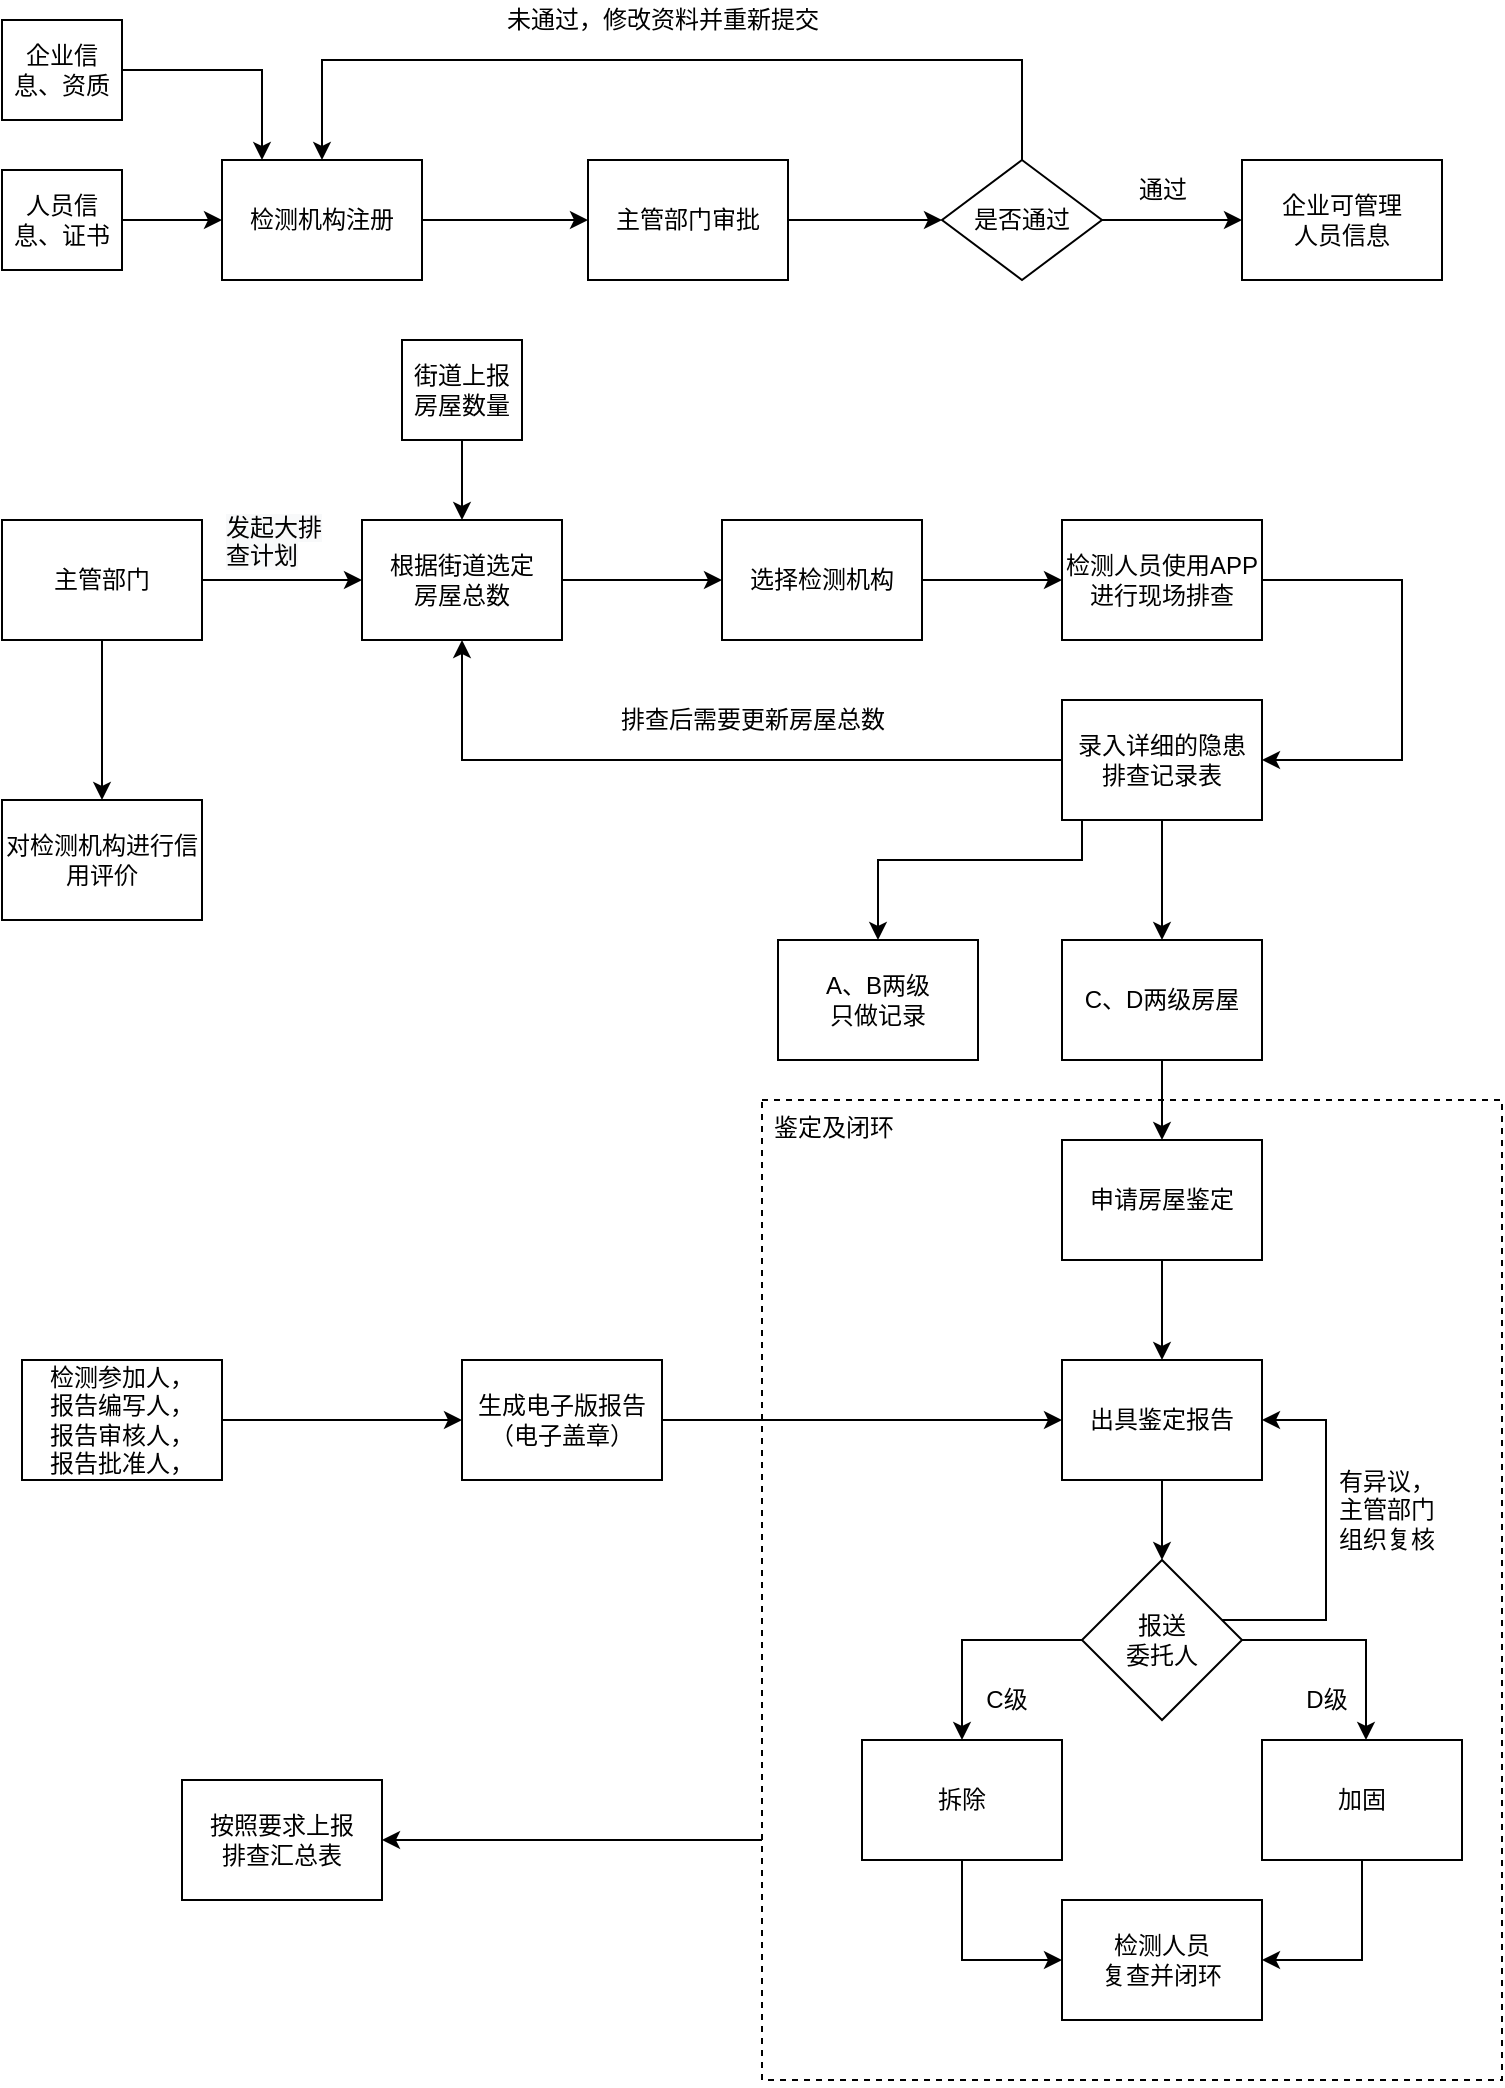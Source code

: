 <mxfile version="18.0.8" type="github">
  <diagram id="qpHJCxcwcaYMZpSIbfGM" name="Page-1">
    <mxGraphModel dx="922" dy="806" grid="1" gridSize="10" guides="1" tooltips="1" connect="1" arrows="1" fold="1" page="1" pageScale="1" pageWidth="827" pageHeight="1169" math="0" shadow="0">
      <root>
        <mxCell id="0" />
        <mxCell id="1" parent="0" />
        <mxCell id="12VAQ8Nin5VYsXPCudkx-8" value="" style="edgeStyle=orthogonalEdgeStyle;rounded=0;orthogonalLoop=1;jettySize=auto;html=1;" edge="1" parent="1" source="12VAQ8Nin5VYsXPCudkx-1" target="12VAQ8Nin5VYsXPCudkx-6">
          <mxGeometry relative="1" as="geometry" />
        </mxCell>
        <mxCell id="12VAQ8Nin5VYsXPCudkx-1" value="检测机构注册" style="rounded=0;whiteSpace=wrap;html=1;" vertex="1" parent="1">
          <mxGeometry x="160" y="150" width="100" height="60" as="geometry" />
        </mxCell>
        <mxCell id="12VAQ8Nin5VYsXPCudkx-3" style="edgeStyle=orthogonalEdgeStyle;rounded=0;orthogonalLoop=1;jettySize=auto;html=1;" edge="1" parent="1" source="12VAQ8Nin5VYsXPCudkx-2" target="12VAQ8Nin5VYsXPCudkx-1">
          <mxGeometry relative="1" as="geometry">
            <Array as="points">
              <mxPoint x="180" y="105" />
            </Array>
          </mxGeometry>
        </mxCell>
        <mxCell id="12VAQ8Nin5VYsXPCudkx-2" value="企业信息、资质" style="rounded=0;whiteSpace=wrap;html=1;" vertex="1" parent="1">
          <mxGeometry x="50" y="80" width="60" height="50" as="geometry" />
        </mxCell>
        <mxCell id="12VAQ8Nin5VYsXPCudkx-5" value="" style="edgeStyle=orthogonalEdgeStyle;rounded=0;orthogonalLoop=1;jettySize=auto;html=1;" edge="1" parent="1" source="12VAQ8Nin5VYsXPCudkx-4" target="12VAQ8Nin5VYsXPCudkx-1">
          <mxGeometry relative="1" as="geometry" />
        </mxCell>
        <mxCell id="12VAQ8Nin5VYsXPCudkx-4" value="人员信息、证书" style="rounded=0;whiteSpace=wrap;html=1;" vertex="1" parent="1">
          <mxGeometry x="50" y="155" width="60" height="50" as="geometry" />
        </mxCell>
        <mxCell id="12VAQ8Nin5VYsXPCudkx-9" value="" style="edgeStyle=orthogonalEdgeStyle;rounded=0;orthogonalLoop=1;jettySize=auto;html=1;" edge="1" parent="1" source="12VAQ8Nin5VYsXPCudkx-6" target="12VAQ8Nin5VYsXPCudkx-7">
          <mxGeometry relative="1" as="geometry" />
        </mxCell>
        <mxCell id="12VAQ8Nin5VYsXPCudkx-6" value="主管部门审批" style="rounded=0;whiteSpace=wrap;html=1;" vertex="1" parent="1">
          <mxGeometry x="343" y="150" width="100" height="60" as="geometry" />
        </mxCell>
        <mxCell id="12VAQ8Nin5VYsXPCudkx-10" style="edgeStyle=orthogonalEdgeStyle;rounded=0;orthogonalLoop=1;jettySize=auto;html=1;entryX=0.5;entryY=0;entryDx=0;entryDy=0;" edge="1" parent="1" source="12VAQ8Nin5VYsXPCudkx-7" target="12VAQ8Nin5VYsXPCudkx-1">
          <mxGeometry relative="1" as="geometry">
            <Array as="points">
              <mxPoint x="560" y="100" />
              <mxPoint x="210" y="100" />
            </Array>
          </mxGeometry>
        </mxCell>
        <mxCell id="12VAQ8Nin5VYsXPCudkx-13" value="" style="edgeStyle=orthogonalEdgeStyle;rounded=0;orthogonalLoop=1;jettySize=auto;html=1;" edge="1" parent="1" source="12VAQ8Nin5VYsXPCudkx-7" target="12VAQ8Nin5VYsXPCudkx-12">
          <mxGeometry relative="1" as="geometry" />
        </mxCell>
        <mxCell id="12VAQ8Nin5VYsXPCudkx-7" value="是否通过" style="rhombus;whiteSpace=wrap;html=1;" vertex="1" parent="1">
          <mxGeometry x="520" y="150" width="80" height="60" as="geometry" />
        </mxCell>
        <mxCell id="12VAQ8Nin5VYsXPCudkx-11" value="未通过，修改资料并重新提交" style="text;html=1;resizable=0;autosize=1;align=center;verticalAlign=middle;points=[];fillColor=none;strokeColor=none;rounded=0;" vertex="1" parent="1">
          <mxGeometry x="295" y="70" width="170" height="20" as="geometry" />
        </mxCell>
        <mxCell id="12VAQ8Nin5VYsXPCudkx-12" value="企业可管理&lt;br&gt;人员信息" style="rounded=0;whiteSpace=wrap;html=1;" vertex="1" parent="1">
          <mxGeometry x="670" y="150" width="100" height="60" as="geometry" />
        </mxCell>
        <mxCell id="12VAQ8Nin5VYsXPCudkx-14" value="通过" style="text;html=1;resizable=0;autosize=1;align=center;verticalAlign=middle;points=[];fillColor=none;strokeColor=none;rounded=0;" vertex="1" parent="1">
          <mxGeometry x="610" y="155" width="40" height="20" as="geometry" />
        </mxCell>
        <mxCell id="12VAQ8Nin5VYsXPCudkx-19" value="" style="edgeStyle=orthogonalEdgeStyle;rounded=0;orthogonalLoop=1;jettySize=auto;html=1;" edge="1" parent="1" source="12VAQ8Nin5VYsXPCudkx-15" target="12VAQ8Nin5VYsXPCudkx-16">
          <mxGeometry relative="1" as="geometry" />
        </mxCell>
        <mxCell id="12VAQ8Nin5VYsXPCudkx-67" value="" style="edgeStyle=orthogonalEdgeStyle;rounded=0;orthogonalLoop=1;jettySize=auto;html=1;" edge="1" parent="1" source="12VAQ8Nin5VYsXPCudkx-15" target="12VAQ8Nin5VYsXPCudkx-66">
          <mxGeometry relative="1" as="geometry" />
        </mxCell>
        <mxCell id="12VAQ8Nin5VYsXPCudkx-15" value="主管部门" style="rounded=0;whiteSpace=wrap;html=1;" vertex="1" parent="1">
          <mxGeometry x="50" y="330" width="100" height="60" as="geometry" />
        </mxCell>
        <mxCell id="12VAQ8Nin5VYsXPCudkx-21" value="" style="edgeStyle=orthogonalEdgeStyle;rounded=0;orthogonalLoop=1;jettySize=auto;html=1;" edge="1" parent="1" source="12VAQ8Nin5VYsXPCudkx-16" target="12VAQ8Nin5VYsXPCudkx-20">
          <mxGeometry relative="1" as="geometry" />
        </mxCell>
        <mxCell id="12VAQ8Nin5VYsXPCudkx-16" value="根据街道选定&lt;br&gt;房屋总数" style="rounded=0;whiteSpace=wrap;html=1;" vertex="1" parent="1">
          <mxGeometry x="230" y="330" width="100" height="60" as="geometry" />
        </mxCell>
        <mxCell id="12VAQ8Nin5VYsXPCudkx-18" value="" style="edgeStyle=orthogonalEdgeStyle;rounded=0;orthogonalLoop=1;jettySize=auto;html=1;" edge="1" parent="1" source="12VAQ8Nin5VYsXPCudkx-17" target="12VAQ8Nin5VYsXPCudkx-16">
          <mxGeometry relative="1" as="geometry" />
        </mxCell>
        <mxCell id="12VAQ8Nin5VYsXPCudkx-17" value="街道上报房屋数量" style="rounded=0;whiteSpace=wrap;html=1;" vertex="1" parent="1">
          <mxGeometry x="250" y="240" width="60" height="50" as="geometry" />
        </mxCell>
        <mxCell id="12VAQ8Nin5VYsXPCudkx-23" value="" style="edgeStyle=orthogonalEdgeStyle;rounded=0;orthogonalLoop=1;jettySize=auto;html=1;" edge="1" parent="1" source="12VAQ8Nin5VYsXPCudkx-20" target="12VAQ8Nin5VYsXPCudkx-22">
          <mxGeometry relative="1" as="geometry" />
        </mxCell>
        <mxCell id="12VAQ8Nin5VYsXPCudkx-20" value="选择检测机构" style="rounded=0;whiteSpace=wrap;html=1;" vertex="1" parent="1">
          <mxGeometry x="410" y="330" width="100" height="60" as="geometry" />
        </mxCell>
        <mxCell id="12VAQ8Nin5VYsXPCudkx-25" style="edgeStyle=orthogonalEdgeStyle;rounded=0;orthogonalLoop=1;jettySize=auto;html=1;" edge="1" parent="1" source="12VAQ8Nin5VYsXPCudkx-22" target="12VAQ8Nin5VYsXPCudkx-24">
          <mxGeometry relative="1" as="geometry">
            <Array as="points">
              <mxPoint x="750" y="360" />
            </Array>
          </mxGeometry>
        </mxCell>
        <mxCell id="12VAQ8Nin5VYsXPCudkx-22" value="检测人员使用APP进行现场排查" style="rounded=0;whiteSpace=wrap;html=1;" vertex="1" parent="1">
          <mxGeometry x="580" y="330" width="100" height="60" as="geometry" />
        </mxCell>
        <mxCell id="12VAQ8Nin5VYsXPCudkx-78" style="edgeStyle=orthogonalEdgeStyle;rounded=0;orthogonalLoop=1;jettySize=auto;html=1;entryX=0.5;entryY=0;entryDx=0;entryDy=0;" edge="1" parent="1" source="12VAQ8Nin5VYsXPCudkx-24" target="12VAQ8Nin5VYsXPCudkx-28">
          <mxGeometry relative="1" as="geometry">
            <Array as="points">
              <mxPoint x="590" y="500" />
              <mxPoint x="488" y="500" />
            </Array>
          </mxGeometry>
        </mxCell>
        <mxCell id="12VAQ8Nin5VYsXPCudkx-79" value="" style="edgeStyle=orthogonalEdgeStyle;rounded=0;orthogonalLoop=1;jettySize=auto;html=1;" edge="1" parent="1" source="12VAQ8Nin5VYsXPCudkx-24" target="12VAQ8Nin5VYsXPCudkx-30">
          <mxGeometry relative="1" as="geometry" />
        </mxCell>
        <mxCell id="12VAQ8Nin5VYsXPCudkx-85" style="edgeStyle=orthogonalEdgeStyle;rounded=0;orthogonalLoop=1;jettySize=auto;html=1;entryX=0.5;entryY=1;entryDx=0;entryDy=0;" edge="1" parent="1" source="12VAQ8Nin5VYsXPCudkx-24" target="12VAQ8Nin5VYsXPCudkx-16">
          <mxGeometry relative="1" as="geometry" />
        </mxCell>
        <mxCell id="12VAQ8Nin5VYsXPCudkx-24" value="录入详细的隐患&lt;br&gt;排查记录表" style="rounded=0;whiteSpace=wrap;html=1;" vertex="1" parent="1">
          <mxGeometry x="580" y="420" width="100" height="60" as="geometry" />
        </mxCell>
        <mxCell id="12VAQ8Nin5VYsXPCudkx-28" value="A、B两级&lt;br&gt;只做记录" style="rounded=0;whiteSpace=wrap;html=1;" vertex="1" parent="1">
          <mxGeometry x="438" y="540" width="100" height="60" as="geometry" />
        </mxCell>
        <mxCell id="12VAQ8Nin5VYsXPCudkx-83" value="" style="edgeStyle=orthogonalEdgeStyle;rounded=0;orthogonalLoop=1;jettySize=auto;html=1;" edge="1" parent="1" source="12VAQ8Nin5VYsXPCudkx-30" target="12VAQ8Nin5VYsXPCudkx-82">
          <mxGeometry relative="1" as="geometry" />
        </mxCell>
        <mxCell id="12VAQ8Nin5VYsXPCudkx-30" value="C、D两级房屋" style="rounded=0;whiteSpace=wrap;html=1;" vertex="1" parent="1">
          <mxGeometry x="580" y="540" width="100" height="60" as="geometry" />
        </mxCell>
        <mxCell id="12VAQ8Nin5VYsXPCudkx-58" value="" style="edgeStyle=orthogonalEdgeStyle;rounded=0;orthogonalLoop=1;jettySize=auto;html=1;" edge="1" parent="1" source="12VAQ8Nin5VYsXPCudkx-32" target="12VAQ8Nin5VYsXPCudkx-57">
          <mxGeometry relative="1" as="geometry" />
        </mxCell>
        <mxCell id="12VAQ8Nin5VYsXPCudkx-32" value="出具鉴定报告" style="rounded=0;whiteSpace=wrap;html=1;" vertex="1" parent="1">
          <mxGeometry x="580" y="750" width="100" height="60" as="geometry" />
        </mxCell>
        <mxCell id="12VAQ8Nin5VYsXPCudkx-53" style="edgeStyle=orthogonalEdgeStyle;rounded=0;orthogonalLoop=1;jettySize=auto;html=1;entryX=0;entryY=0.5;entryDx=0;entryDy=0;" edge="1" parent="1" source="12VAQ8Nin5VYsXPCudkx-34" target="12VAQ8Nin5VYsXPCudkx-41">
          <mxGeometry relative="1" as="geometry" />
        </mxCell>
        <mxCell id="12VAQ8Nin5VYsXPCudkx-34" value="拆除" style="rounded=0;whiteSpace=wrap;html=1;" vertex="1" parent="1">
          <mxGeometry x="480" y="940" width="100" height="60" as="geometry" />
        </mxCell>
        <mxCell id="12VAQ8Nin5VYsXPCudkx-52" style="edgeStyle=orthogonalEdgeStyle;rounded=0;orthogonalLoop=1;jettySize=auto;html=1;entryX=1;entryY=0.5;entryDx=0;entryDy=0;" edge="1" parent="1" source="12VAQ8Nin5VYsXPCudkx-37" target="12VAQ8Nin5VYsXPCudkx-41">
          <mxGeometry relative="1" as="geometry" />
        </mxCell>
        <mxCell id="12VAQ8Nin5VYsXPCudkx-37" value="加固" style="rounded=0;whiteSpace=wrap;html=1;" vertex="1" parent="1">
          <mxGeometry x="680" y="940" width="100" height="60" as="geometry" />
        </mxCell>
        <mxCell id="12VAQ8Nin5VYsXPCudkx-39" value="C级" style="text;html=1;resizable=0;autosize=1;align=center;verticalAlign=middle;points=[];fillColor=none;strokeColor=none;rounded=0;" vertex="1" parent="1">
          <mxGeometry x="532" y="910" width="40" height="20" as="geometry" />
        </mxCell>
        <mxCell id="12VAQ8Nin5VYsXPCudkx-40" value="D级" style="text;html=1;resizable=0;autosize=1;align=center;verticalAlign=middle;points=[];fillColor=none;strokeColor=none;rounded=0;" vertex="1" parent="1">
          <mxGeometry x="692" y="910" width="40" height="20" as="geometry" />
        </mxCell>
        <mxCell id="12VAQ8Nin5VYsXPCudkx-41" value="检测人员&lt;br&gt;复查并闭环" style="rounded=0;whiteSpace=wrap;html=1;" vertex="1" parent="1">
          <mxGeometry x="580" y="1020" width="100" height="60" as="geometry" />
        </mxCell>
        <mxCell id="12VAQ8Nin5VYsXPCudkx-45" value="排查后需要更新房屋总数" style="text;html=1;resizable=0;autosize=1;align=center;verticalAlign=middle;points=[];fillColor=none;strokeColor=none;rounded=0;rotation=0;" vertex="1" parent="1">
          <mxGeometry x="350" y="420" width="150" height="20" as="geometry" />
        </mxCell>
        <mxCell id="12VAQ8Nin5VYsXPCudkx-74" style="edgeStyle=orthogonalEdgeStyle;rounded=0;orthogonalLoop=1;jettySize=auto;html=1;" edge="1" parent="1" source="12VAQ8Nin5VYsXPCudkx-55" target="12VAQ8Nin5VYsXPCudkx-73">
          <mxGeometry relative="1" as="geometry">
            <Array as="points">
              <mxPoint x="380" y="990" />
              <mxPoint x="380" y="990" />
            </Array>
          </mxGeometry>
        </mxCell>
        <mxCell id="12VAQ8Nin5VYsXPCudkx-55" value="鉴定及闭环" style="text;strokeColor=default;fillColor=none;align=left;verticalAlign=top;spacingLeft=4;spacingRight=4;overflow=hidden;rotatable=0;points=[[0,0.5],[1,0.5]];portConstraint=eastwest;dashed=1;" vertex="1" parent="1">
          <mxGeometry x="430" y="620" width="370" height="490" as="geometry" />
        </mxCell>
        <mxCell id="12VAQ8Nin5VYsXPCudkx-62" style="edgeStyle=orthogonalEdgeStyle;rounded=0;orthogonalLoop=1;jettySize=auto;html=1;entryX=1;entryY=0.5;entryDx=0;entryDy=0;" edge="1" parent="1" source="12VAQ8Nin5VYsXPCudkx-57" target="12VAQ8Nin5VYsXPCudkx-32">
          <mxGeometry relative="1" as="geometry">
            <Array as="points">
              <mxPoint x="712" y="880" />
              <mxPoint x="712" y="780" />
            </Array>
          </mxGeometry>
        </mxCell>
        <mxCell id="12VAQ8Nin5VYsXPCudkx-63" style="edgeStyle=orthogonalEdgeStyle;rounded=0;orthogonalLoop=1;jettySize=auto;html=1;entryX=0.5;entryY=0;entryDx=0;entryDy=0;" edge="1" parent="1" source="12VAQ8Nin5VYsXPCudkx-57" target="12VAQ8Nin5VYsXPCudkx-34">
          <mxGeometry relative="1" as="geometry" />
        </mxCell>
        <mxCell id="12VAQ8Nin5VYsXPCudkx-64" style="edgeStyle=orthogonalEdgeStyle;rounded=0;orthogonalLoop=1;jettySize=auto;html=1;" edge="1" parent="1" source="12VAQ8Nin5VYsXPCudkx-57" target="12VAQ8Nin5VYsXPCudkx-37">
          <mxGeometry relative="1" as="geometry">
            <Array as="points">
              <mxPoint x="732" y="890" />
            </Array>
          </mxGeometry>
        </mxCell>
        <mxCell id="12VAQ8Nin5VYsXPCudkx-57" value="报送&lt;br&gt;委托人" style="rhombus;whiteSpace=wrap;html=1;" vertex="1" parent="1">
          <mxGeometry x="590" y="850" width="80" height="80" as="geometry" />
        </mxCell>
        <mxCell id="12VAQ8Nin5VYsXPCudkx-60" value="有异议，&lt;br&gt;主管部门&lt;br&gt;组织复核" style="text;html=1;resizable=0;autosize=1;align=center;verticalAlign=middle;points=[];fillColor=none;strokeColor=none;rounded=0;dashed=1;" vertex="1" parent="1">
          <mxGeometry x="712" y="800" width="60" height="50" as="geometry" />
        </mxCell>
        <mxCell id="12VAQ8Nin5VYsXPCudkx-65" value="&lt;span style=&quot;color: rgb(0, 0, 0); font-family: Helvetica; font-size: 12px; font-style: normal; font-variant-ligatures: normal; font-variant-caps: normal; font-weight: 400; letter-spacing: normal; orphans: 2; text-align: center; text-indent: 0px; text-transform: none; widows: 2; word-spacing: 0px; -webkit-text-stroke-width: 0px; background-color: rgb(248, 249, 250); text-decoration-thickness: initial; text-decoration-style: initial; text-decoration-color: initial; float: none; display: inline !important;&quot;&gt;发起&lt;/span&gt;&lt;span style=&quot;color: rgb(0, 0, 0); font-family: Helvetica; font-size: 12px; font-style: normal; font-variant-ligatures: normal; font-variant-caps: normal; font-weight: 400; letter-spacing: normal; orphans: 2; text-align: center; text-indent: 0px; text-transform: none; widows: 2; word-spacing: 0px; -webkit-text-stroke-width: 0px; background-color: rgb(248, 249, 250); text-decoration-thickness: initial; text-decoration-style: initial; text-decoration-color: initial; float: none; display: inline !important;&quot;&gt;大排查计划&lt;/span&gt;" style="text;whiteSpace=wrap;html=1;" vertex="1" parent="1">
          <mxGeometry x="160" y="320" width="60" height="40" as="geometry" />
        </mxCell>
        <mxCell id="12VAQ8Nin5VYsXPCudkx-66" value="对检测机构进行信用评价" style="rounded=0;whiteSpace=wrap;html=1;" vertex="1" parent="1">
          <mxGeometry x="50" y="470" width="100" height="60" as="geometry" />
        </mxCell>
        <mxCell id="12VAQ8Nin5VYsXPCudkx-71" value="" style="edgeStyle=orthogonalEdgeStyle;rounded=0;orthogonalLoop=1;jettySize=auto;html=1;" edge="1" parent="1" source="12VAQ8Nin5VYsXPCudkx-69" target="12VAQ8Nin5VYsXPCudkx-70">
          <mxGeometry relative="1" as="geometry" />
        </mxCell>
        <mxCell id="12VAQ8Nin5VYsXPCudkx-69" value="检测参加人，&lt;br&gt;报告编写人，&lt;br&gt;报告审核人，&lt;br&gt;报告批准人，" style="rounded=0;whiteSpace=wrap;html=1;" vertex="1" parent="1">
          <mxGeometry x="60" y="750" width="100" height="60" as="geometry" />
        </mxCell>
        <mxCell id="12VAQ8Nin5VYsXPCudkx-72" style="edgeStyle=orthogonalEdgeStyle;rounded=0;orthogonalLoop=1;jettySize=auto;html=1;entryX=0;entryY=0.5;entryDx=0;entryDy=0;" edge="1" parent="1" source="12VAQ8Nin5VYsXPCudkx-70" target="12VAQ8Nin5VYsXPCudkx-32">
          <mxGeometry relative="1" as="geometry">
            <mxPoint x="410" y="810" as="targetPoint" />
          </mxGeometry>
        </mxCell>
        <mxCell id="12VAQ8Nin5VYsXPCudkx-70" value="生成电子版报告（电子盖章）" style="rounded=0;whiteSpace=wrap;html=1;" vertex="1" parent="1">
          <mxGeometry x="280" y="750" width="100" height="60" as="geometry" />
        </mxCell>
        <mxCell id="12VAQ8Nin5VYsXPCudkx-73" value="按照要求上报&lt;br&gt;排查汇总表" style="rounded=0;whiteSpace=wrap;html=1;" vertex="1" parent="1">
          <mxGeometry x="140" y="960" width="100" height="60" as="geometry" />
        </mxCell>
        <mxCell id="12VAQ8Nin5VYsXPCudkx-87" value="" style="edgeStyle=orthogonalEdgeStyle;rounded=0;orthogonalLoop=1;jettySize=auto;html=1;" edge="1" parent="1" source="12VAQ8Nin5VYsXPCudkx-82" target="12VAQ8Nin5VYsXPCudkx-32">
          <mxGeometry relative="1" as="geometry" />
        </mxCell>
        <mxCell id="12VAQ8Nin5VYsXPCudkx-82" value="申请房屋鉴定" style="rounded=0;whiteSpace=wrap;html=1;" vertex="1" parent="1">
          <mxGeometry x="580" y="640" width="100" height="60" as="geometry" />
        </mxCell>
      </root>
    </mxGraphModel>
  </diagram>
</mxfile>

